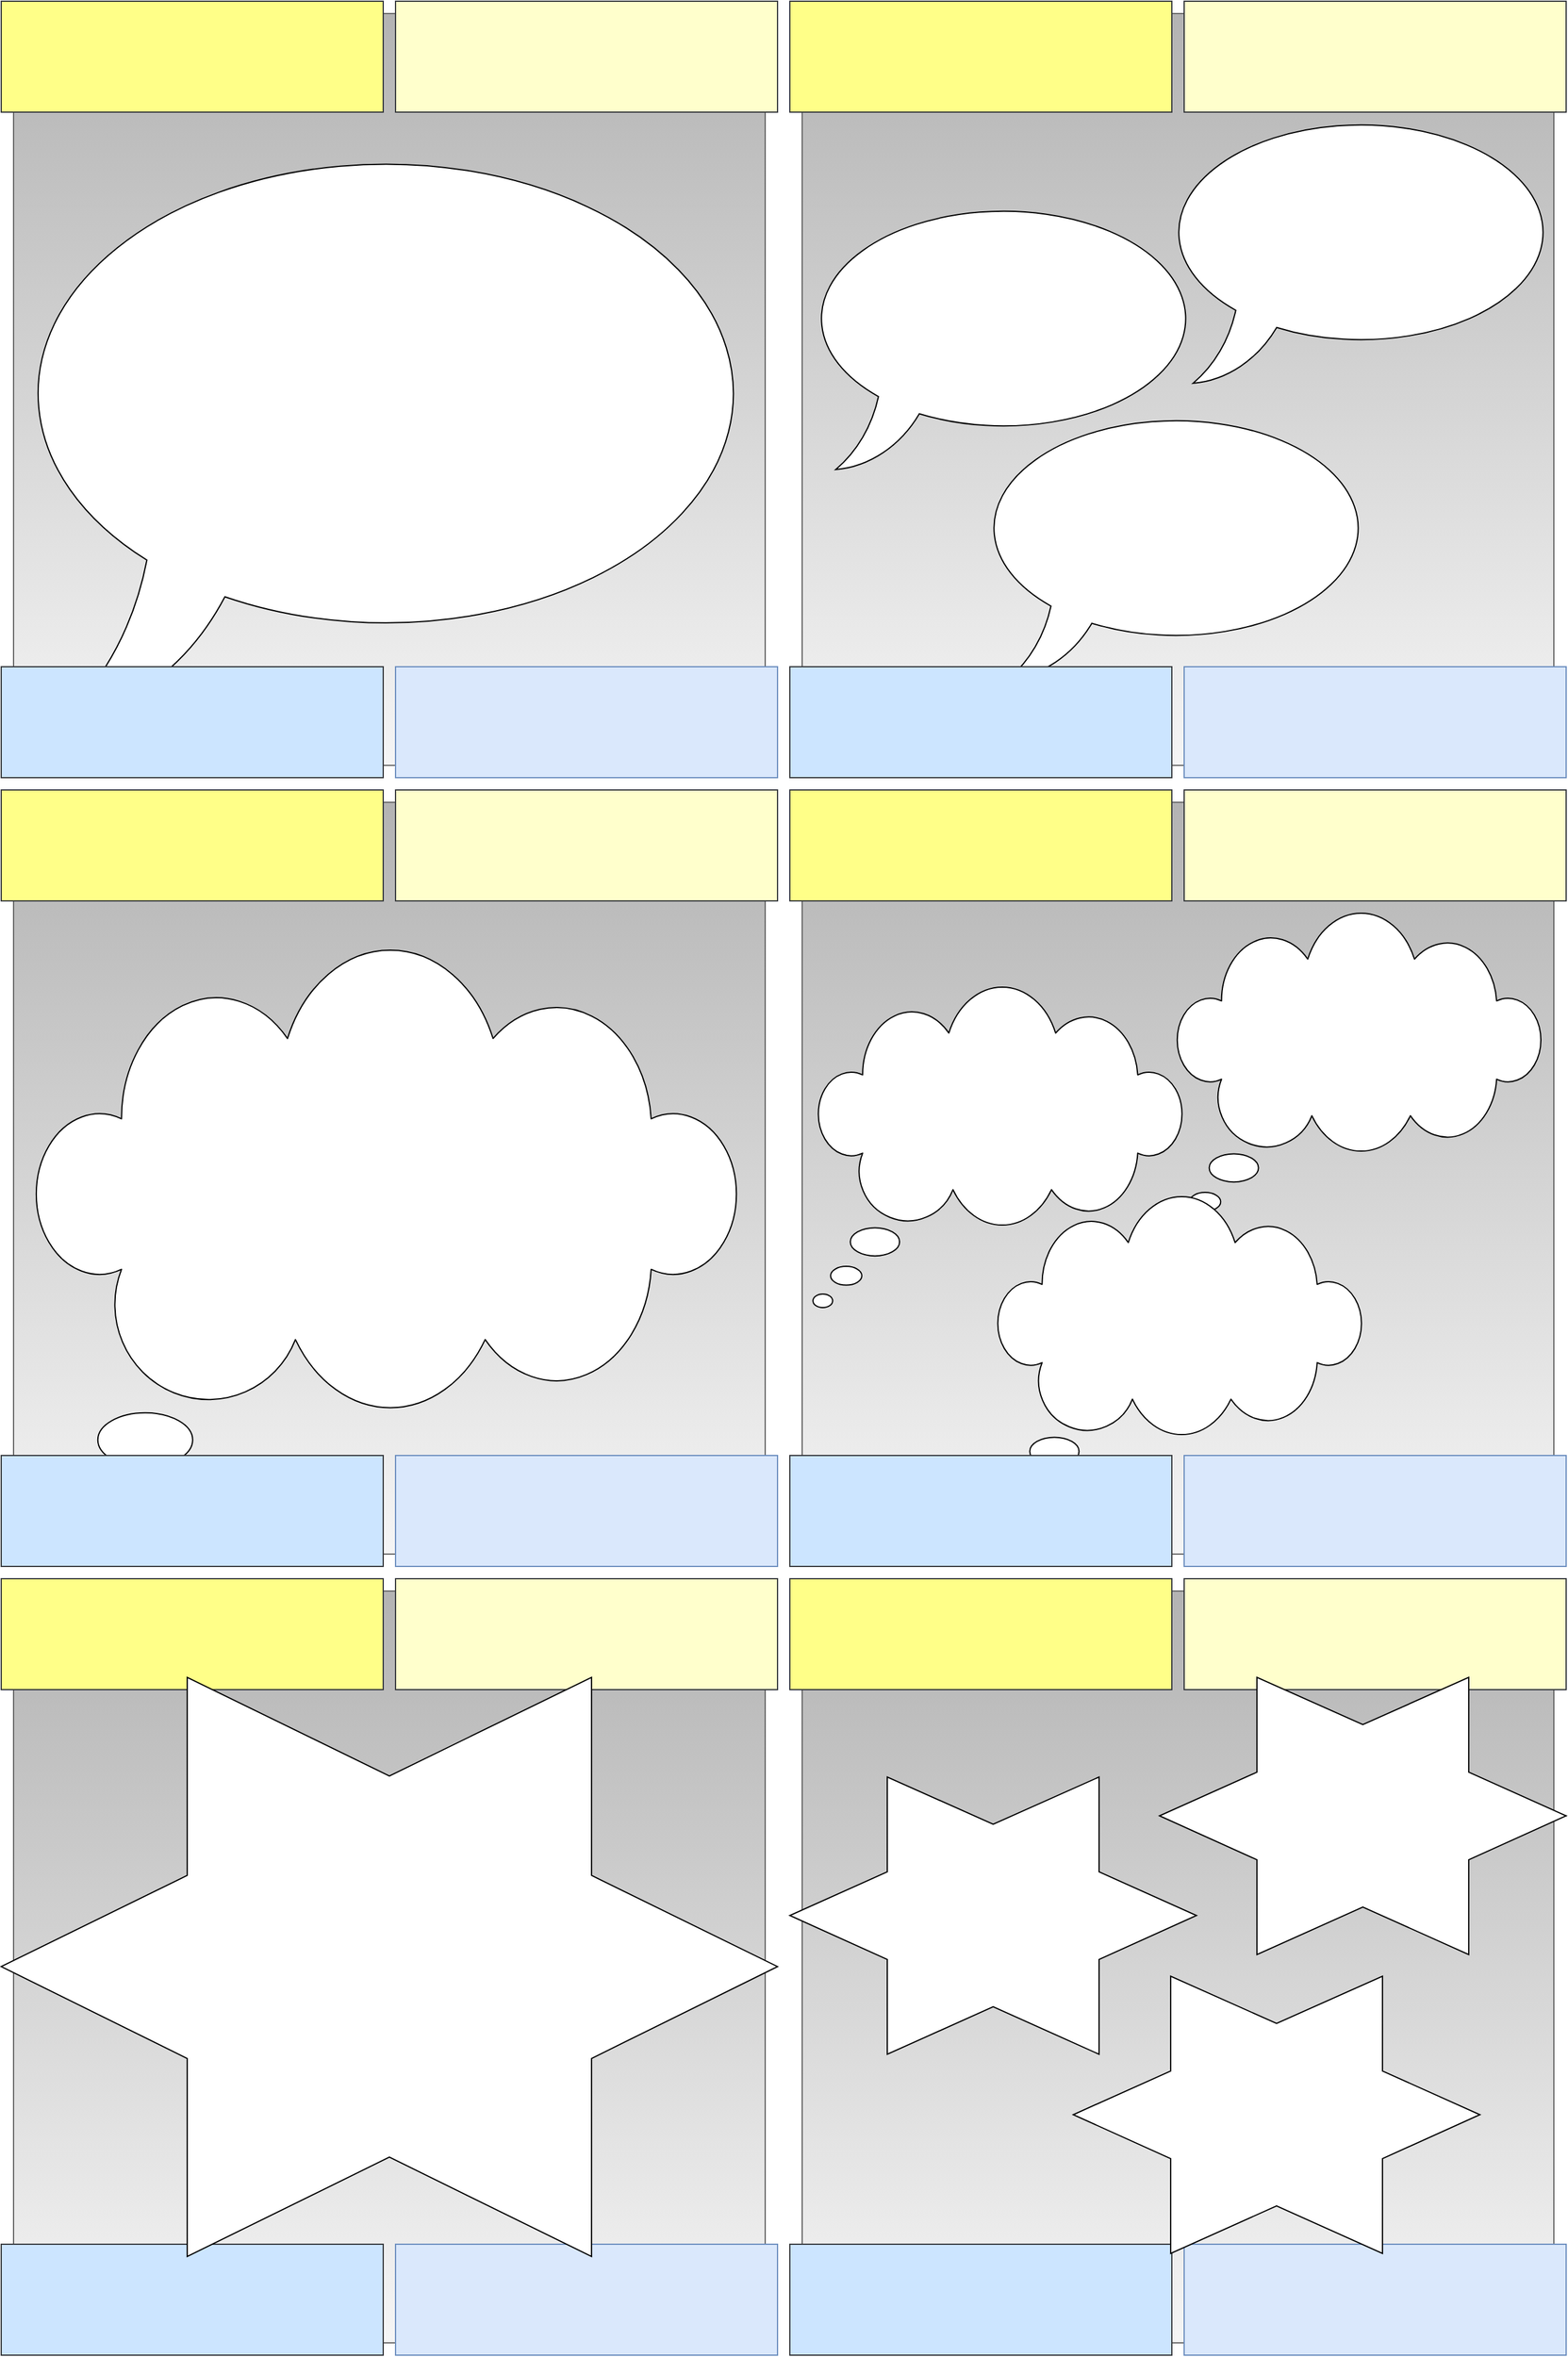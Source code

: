 <mxfile version="16.5.1" type="device"><diagram id="jSugi5ZX57UPYIYIKgZS" name="Page-1"><mxGraphModel dx="3806" dy="1625" grid="1" gridSize="10" guides="1" tooltips="1" connect="1" arrows="1" fold="1" page="1" pageScale="1" pageWidth="1100" pageHeight="850" math="0" shadow="0"><root><mxCell id="0"/><mxCell id="1" parent="0"/><mxCell id="JpW_h9q7u0pOPToQp7IR-1" value="" style="rounded=0;whiteSpace=wrap;html=1;fillColor=#f5f5f5;gradientColor=#b3b3b3;strokeColor=#666666;gradientDirection=north;" vertex="1" parent="1"><mxGeometry x="-439.99" y="1300" width="610" height="610" as="geometry"/></mxCell><mxCell id="JpW_h9q7u0pOPToQp7IR-2" value="" style="rounded=0;whiteSpace=wrap;html=1;fontSize=20;fillColor=#cce5ff;strokeColor=#36393d;gradientDirection=south;" vertex="1" parent="1"><mxGeometry x="-450" y="1830" width="310" height="90" as="geometry"/></mxCell><mxCell id="JpW_h9q7u0pOPToQp7IR-3" value="" style="rounded=0;whiteSpace=wrap;html=1;fontSize=20;fillColor=#dae8fc;strokeColor=#6c8ebf;gradientDirection=south;" vertex="1" parent="1"><mxGeometry x="-130" y="1830" width="310" height="90" as="geometry"/></mxCell><mxCell id="JpW_h9q7u0pOPToQp7IR-5" value="" style="verticalLabelPosition=bottom;verticalAlign=top;html=1;shape=mxgraph.basic.6_point_star;" vertex="1" parent="1"><mxGeometry x="-450" y="1450.88" width="330" height="225" as="geometry"/></mxCell><mxCell id="JpW_h9q7u0pOPToQp7IR-6" value="" style="verticalLabelPosition=bottom;verticalAlign=top;html=1;shape=mxgraph.basic.6_point_star;" vertex="1" parent="1"><mxGeometry x="-220" y="1612.5" width="330" height="225" as="geometry"/></mxCell><mxCell id="JpW_h9q7u0pOPToQp7IR-10" value="" style="rounded=0;whiteSpace=wrap;html=1;fillColor=#f5f5f5;strokeColor=#666666;gradientColor=#b3b3b3;gradientDirection=north;" vertex="1" parent="1"><mxGeometry x="-1080" y="1300" width="610" height="610" as="geometry"/></mxCell><mxCell id="JpW_h9q7u0pOPToQp7IR-11" value="" style="rounded=0;whiteSpace=wrap;html=1;fontSize=20;fillColor=#dae8fc;strokeColor=#6c8ebf;gradientDirection=west;" vertex="1" parent="1"><mxGeometry x="-770" y="1830" width="310" height="90" as="geometry"/></mxCell><mxCell id="JpW_h9q7u0pOPToQp7IR-12" value="" style="rounded=0;whiteSpace=wrap;html=1;fontSize=20;fillColor=#cce5ff;strokeColor=#36393d;gradientDirection=east;" vertex="1" parent="1"><mxGeometry x="-1090" y="1830" width="310" height="90" as="geometry"/></mxCell><mxCell id="JpW_h9q7u0pOPToQp7IR-13" value="" style="rounded=0;whiteSpace=wrap;html=1;fontSize=20;fillColor=#ffff88;strokeColor=#36393d;gradientDirection=south;" vertex="1" parent="1"><mxGeometry x="-1090" y="1290" width="310" height="90" as="geometry"/></mxCell><mxCell id="JpW_h9q7u0pOPToQp7IR-15" value="" style="rounded=0;whiteSpace=wrap;html=1;fillColor=#f5f5f5;gradientColor=#b3b3b3;strokeColor=#666666;gradientDirection=north;" vertex="1" parent="1"><mxGeometry x="-440" y="20" width="610" height="610" as="geometry"/></mxCell><mxCell id="JpW_h9q7u0pOPToQp7IR-16" value="" style="whiteSpace=wrap;html=1;shape=mxgraph.basic.oval_callout;fontSize=20;fillColor=default;" vertex="1" parent="1"><mxGeometry x="-150" y="100" width="330" height="220" as="geometry"/></mxCell><mxCell id="JpW_h9q7u0pOPToQp7IR-17" value="" style="whiteSpace=wrap;html=1;shape=mxgraph.basic.oval_callout;fontSize=20;fillColor=default;" vertex="1" parent="1"><mxGeometry x="-440" y="170" width="330" height="220" as="geometry"/></mxCell><mxCell id="JpW_h9q7u0pOPToQp7IR-19" value="" style="whiteSpace=wrap;html=1;shape=mxgraph.basic.oval_callout;fontSize=20;fillColor=default;" vertex="1" parent="1"><mxGeometry x="-300" y="340" width="330" height="220" as="geometry"/></mxCell><mxCell id="JpW_h9q7u0pOPToQp7IR-20" value="" style="rounded=0;whiteSpace=wrap;html=1;fillColor=#f5f5f5;gradientColor=#b3b3b3;strokeColor=#666666;gradientDirection=north;" vertex="1" parent="1"><mxGeometry x="-440" y="660" width="610" height="610" as="geometry"/></mxCell><mxCell id="JpW_h9q7u0pOPToQp7IR-21" value="" style="whiteSpace=wrap;html=1;shape=mxgraph.basic.cloud_callout;fontFamily=Comic Sans MS;fontSize=27;fillColor=default;gradientColor=#ffffff;gradientDirection=north;" vertex="1" parent="1"><mxGeometry x="-140" y="750" width="301.25" height="260" as="geometry"/></mxCell><mxCell id="JpW_h9q7u0pOPToQp7IR-22" value="" style="whiteSpace=wrap;html=1;shape=mxgraph.basic.cloud_callout;fontFamily=Comic Sans MS;fontSize=27;fillColor=default;gradientColor=#ffffff;gradientDirection=north;" vertex="1" parent="1"><mxGeometry x="-285.62" y="980" width="301.25" height="260" as="geometry"/></mxCell><mxCell id="JpW_h9q7u0pOPToQp7IR-23" value="" style="rounded=0;whiteSpace=wrap;html=1;fillColor=#f5f5f5;strokeColor=#666666;gradientColor=#b3b3b3;gradientDirection=north;" vertex="1" parent="1"><mxGeometry x="-1080" y="660" width="610" height="610" as="geometry"/></mxCell><mxCell id="JpW_h9q7u0pOPToQp7IR-24" value="" style="rounded=0;whiteSpace=wrap;html=1;fillColor=#f5f5f5;strokeColor=#666666;gradientColor=#b3b3b3;gradientDirection=north;" vertex="1" parent="1"><mxGeometry x="-1080" y="20" width="610" height="610" as="geometry"/></mxCell><mxCell id="JpW_h9q7u0pOPToQp7IR-25" value="" style="whiteSpace=wrap;html=1;shape=mxgraph.basic.cloud_callout;fontSize=20;fillColor=default;" vertex="1" parent="1"><mxGeometry x="-1070" y="780" width="580" height="500" as="geometry"/></mxCell><mxCell id="JpW_h9q7u0pOPToQp7IR-26" value="" style="whiteSpace=wrap;html=1;shape=mxgraph.basic.oval_callout;fontSize=20;fillColor=default;" vertex="1" parent="1"><mxGeometry x="-1090" y="120" width="630" height="470" as="geometry"/></mxCell><mxCell id="JpW_h9q7u0pOPToQp7IR-27" value="" style="rounded=0;whiteSpace=wrap;html=1;fontSize=20;fillColor=#cce5ff;strokeColor=#36393d;gradientDirection=south;fontStyle=1" vertex="1" parent="1"><mxGeometry x="-1090" y="550" width="310" height="90" as="geometry"/></mxCell><mxCell id="JpW_h9q7u0pOPToQp7IR-29" value="" style="rounded=0;whiteSpace=wrap;html=1;fontSize=20;fillColor=#dae8fc;strokeColor=#6c8ebf;gradientDirection=north;" vertex="1" parent="1"><mxGeometry x="-770" y="550" width="310" height="90" as="geometry"/></mxCell><mxCell id="JpW_h9q7u0pOPToQp7IR-30" value="" style="rounded=0;whiteSpace=wrap;html=1;fontSize=20;fillColor=#cce5ff;strokeColor=#36393d;gradientDirection=south;" vertex="1" parent="1"><mxGeometry x="-450" y="550" width="310" height="90" as="geometry"/></mxCell><mxCell id="JpW_h9q7u0pOPToQp7IR-31" value="" style="rounded=0;whiteSpace=wrap;html=1;fontSize=20;fillColor=#dae8fc;strokeColor=#6c8ebf;gradientDirection=south;" vertex="1" parent="1"><mxGeometry x="-130" y="550" width="310" height="90" as="geometry"/></mxCell><mxCell id="JpW_h9q7u0pOPToQp7IR-32" value="" style="rounded=0;whiteSpace=wrap;html=1;fontSize=20;fillColor=#cce5ff;strokeColor=#36393d;gradientDirection=east;" vertex="1" parent="1"><mxGeometry x="-1090" y="1190" width="310" height="90" as="geometry"/></mxCell><mxCell id="JpW_h9q7u0pOPToQp7IR-33" value="" style="rounded=0;whiteSpace=wrap;html=1;fontSize=20;fillColor=#dae8fc;strokeColor=#6c8ebf;gradientDirection=west;" vertex="1" parent="1"><mxGeometry x="-770" y="1190" width="310" height="90" as="geometry"/></mxCell><mxCell id="JpW_h9q7u0pOPToQp7IR-34" value="" style="rounded=0;whiteSpace=wrap;html=1;fontSize=20;fillColor=#ffff88;strokeColor=#36393d;gradientDirection=south;" vertex="1" parent="1"><mxGeometry x="-450" y="10" width="310" height="90" as="geometry"/></mxCell><mxCell id="JpW_h9q7u0pOPToQp7IR-35" value="" style="rounded=0;whiteSpace=wrap;html=1;fontSize=20;fillColor=#ffff88;strokeColor=#36393d;gradientDirection=south;" vertex="1" parent="1"><mxGeometry x="-1090" y="10" width="310" height="90" as="geometry"/></mxCell><mxCell id="JpW_h9q7u0pOPToQp7IR-36" value="" style="rounded=0;whiteSpace=wrap;html=1;fontSize=20;fillColor=#ffff88;strokeColor=#36393d;gradientDirection=south;" vertex="1" parent="1"><mxGeometry x="-1090" y="650" width="310" height="90" as="geometry"/></mxCell><mxCell id="JpW_h9q7u0pOPToQp7IR-38" value="" style="rounded=0;whiteSpace=wrap;html=1;fontSize=20;fillColor=#dae8fc;strokeColor=#6c8ebf;gradientDirection=south;" vertex="1" parent="1"><mxGeometry x="-130" y="1190" width="310" height="90" as="geometry"/></mxCell><mxCell id="JpW_h9q7u0pOPToQp7IR-39" value="" style="rounded=0;whiteSpace=wrap;html=1;fontSize=20;fillColor=#ffff88;strokeColor=#36393d;gradientDirection=south;" vertex="1" parent="1"><mxGeometry x="-450" y="650" width="310" height="90" as="geometry"/></mxCell><mxCell id="JpW_h9q7u0pOPToQp7IR-41" value="" style="whiteSpace=wrap;html=1;shape=mxgraph.basic.cloud_callout;fontFamily=Comic Sans MS;fontSize=27;fillColor=default;gradientColor=#ffffff;gradientDirection=north;" vertex="1" parent="1"><mxGeometry x="-431.25" y="810" width="301.25" height="260" as="geometry"/></mxCell><mxCell id="JpW_h9q7u0pOPToQp7IR-42" value="" style="rounded=0;whiteSpace=wrap;html=1;fontSize=20;fillColor=#cce5ff;strokeColor=#36393d;gradientDirection=south;" vertex="1" parent="1"><mxGeometry x="-450" y="1190" width="310" height="90" as="geometry"/></mxCell><mxCell id="JpW_h9q7u0pOPToQp7IR-47" value="" style="rounded=0;whiteSpace=wrap;html=1;fontSize=20;fillColor=#ffff88;strokeColor=#36393d;gradientDirection=south;" vertex="1" parent="1"><mxGeometry x="-450" y="1290" width="310" height="90" as="geometry"/></mxCell><mxCell id="JpW_h9q7u0pOPToQp7IR-60" value="" style="rounded=0;whiteSpace=wrap;html=1;fontSize=20;fillColor=#FFFFCC;strokeColor=#36393d;gradientDirection=south;" vertex="1" parent="1"><mxGeometry x="-770" y="10" width="310" height="90" as="geometry"/></mxCell><mxCell id="JpW_h9q7u0pOPToQp7IR-61" value="" style="rounded=0;whiteSpace=wrap;html=1;fontSize=20;fillColor=#FFFFCC;strokeColor=#36393d;gradientDirection=south;" vertex="1" parent="1"><mxGeometry x="-130" y="10" width="310" height="90" as="geometry"/></mxCell><mxCell id="JpW_h9q7u0pOPToQp7IR-62" value="" style="rounded=0;whiteSpace=wrap;html=1;fontSize=20;fillColor=#FFFFCC;strokeColor=#36393d;gradientDirection=south;" vertex="1" parent="1"><mxGeometry x="-770" y="650" width="310" height="90" as="geometry"/></mxCell><mxCell id="JpW_h9q7u0pOPToQp7IR-63" value="" style="rounded=0;whiteSpace=wrap;html=1;fontSize=20;fillColor=#FFFFCC;strokeColor=#36393d;gradientDirection=south;" vertex="1" parent="1"><mxGeometry x="-130" y="650" width="310" height="90" as="geometry"/></mxCell><mxCell id="JpW_h9q7u0pOPToQp7IR-64" value="" style="rounded=0;whiteSpace=wrap;html=1;fontSize=20;fillColor=#FFFFCC;strokeColor=#36393d;gradientDirection=south;" vertex="1" parent="1"><mxGeometry x="-770" y="1290" width="310" height="90" as="geometry"/></mxCell><mxCell id="JpW_h9q7u0pOPToQp7IR-65" value="" style="rounded=0;whiteSpace=wrap;html=1;fontSize=20;fillColor=#FFFFCC;strokeColor=#36393d;gradientDirection=south;" vertex="1" parent="1"><mxGeometry x="-130" y="1290" width="310" height="90" as="geometry"/></mxCell><mxCell id="JpW_h9q7u0pOPToQp7IR-4" value="" style="verticalLabelPosition=bottom;verticalAlign=top;html=1;shape=mxgraph.basic.6_point_star;" vertex="1" parent="1"><mxGeometry x="-150" y="1370" width="330" height="225" as="geometry"/></mxCell><mxCell id="JpW_h9q7u0pOPToQp7IR-14" value="" style="verticalLabelPosition=bottom;verticalAlign=top;html=1;shape=mxgraph.basic.6_point_star" vertex="1" parent="1"><mxGeometry x="-1090" y="1370" width="630" height="470" as="geometry"/></mxCell></root></mxGraphModel></diagram></mxfile>